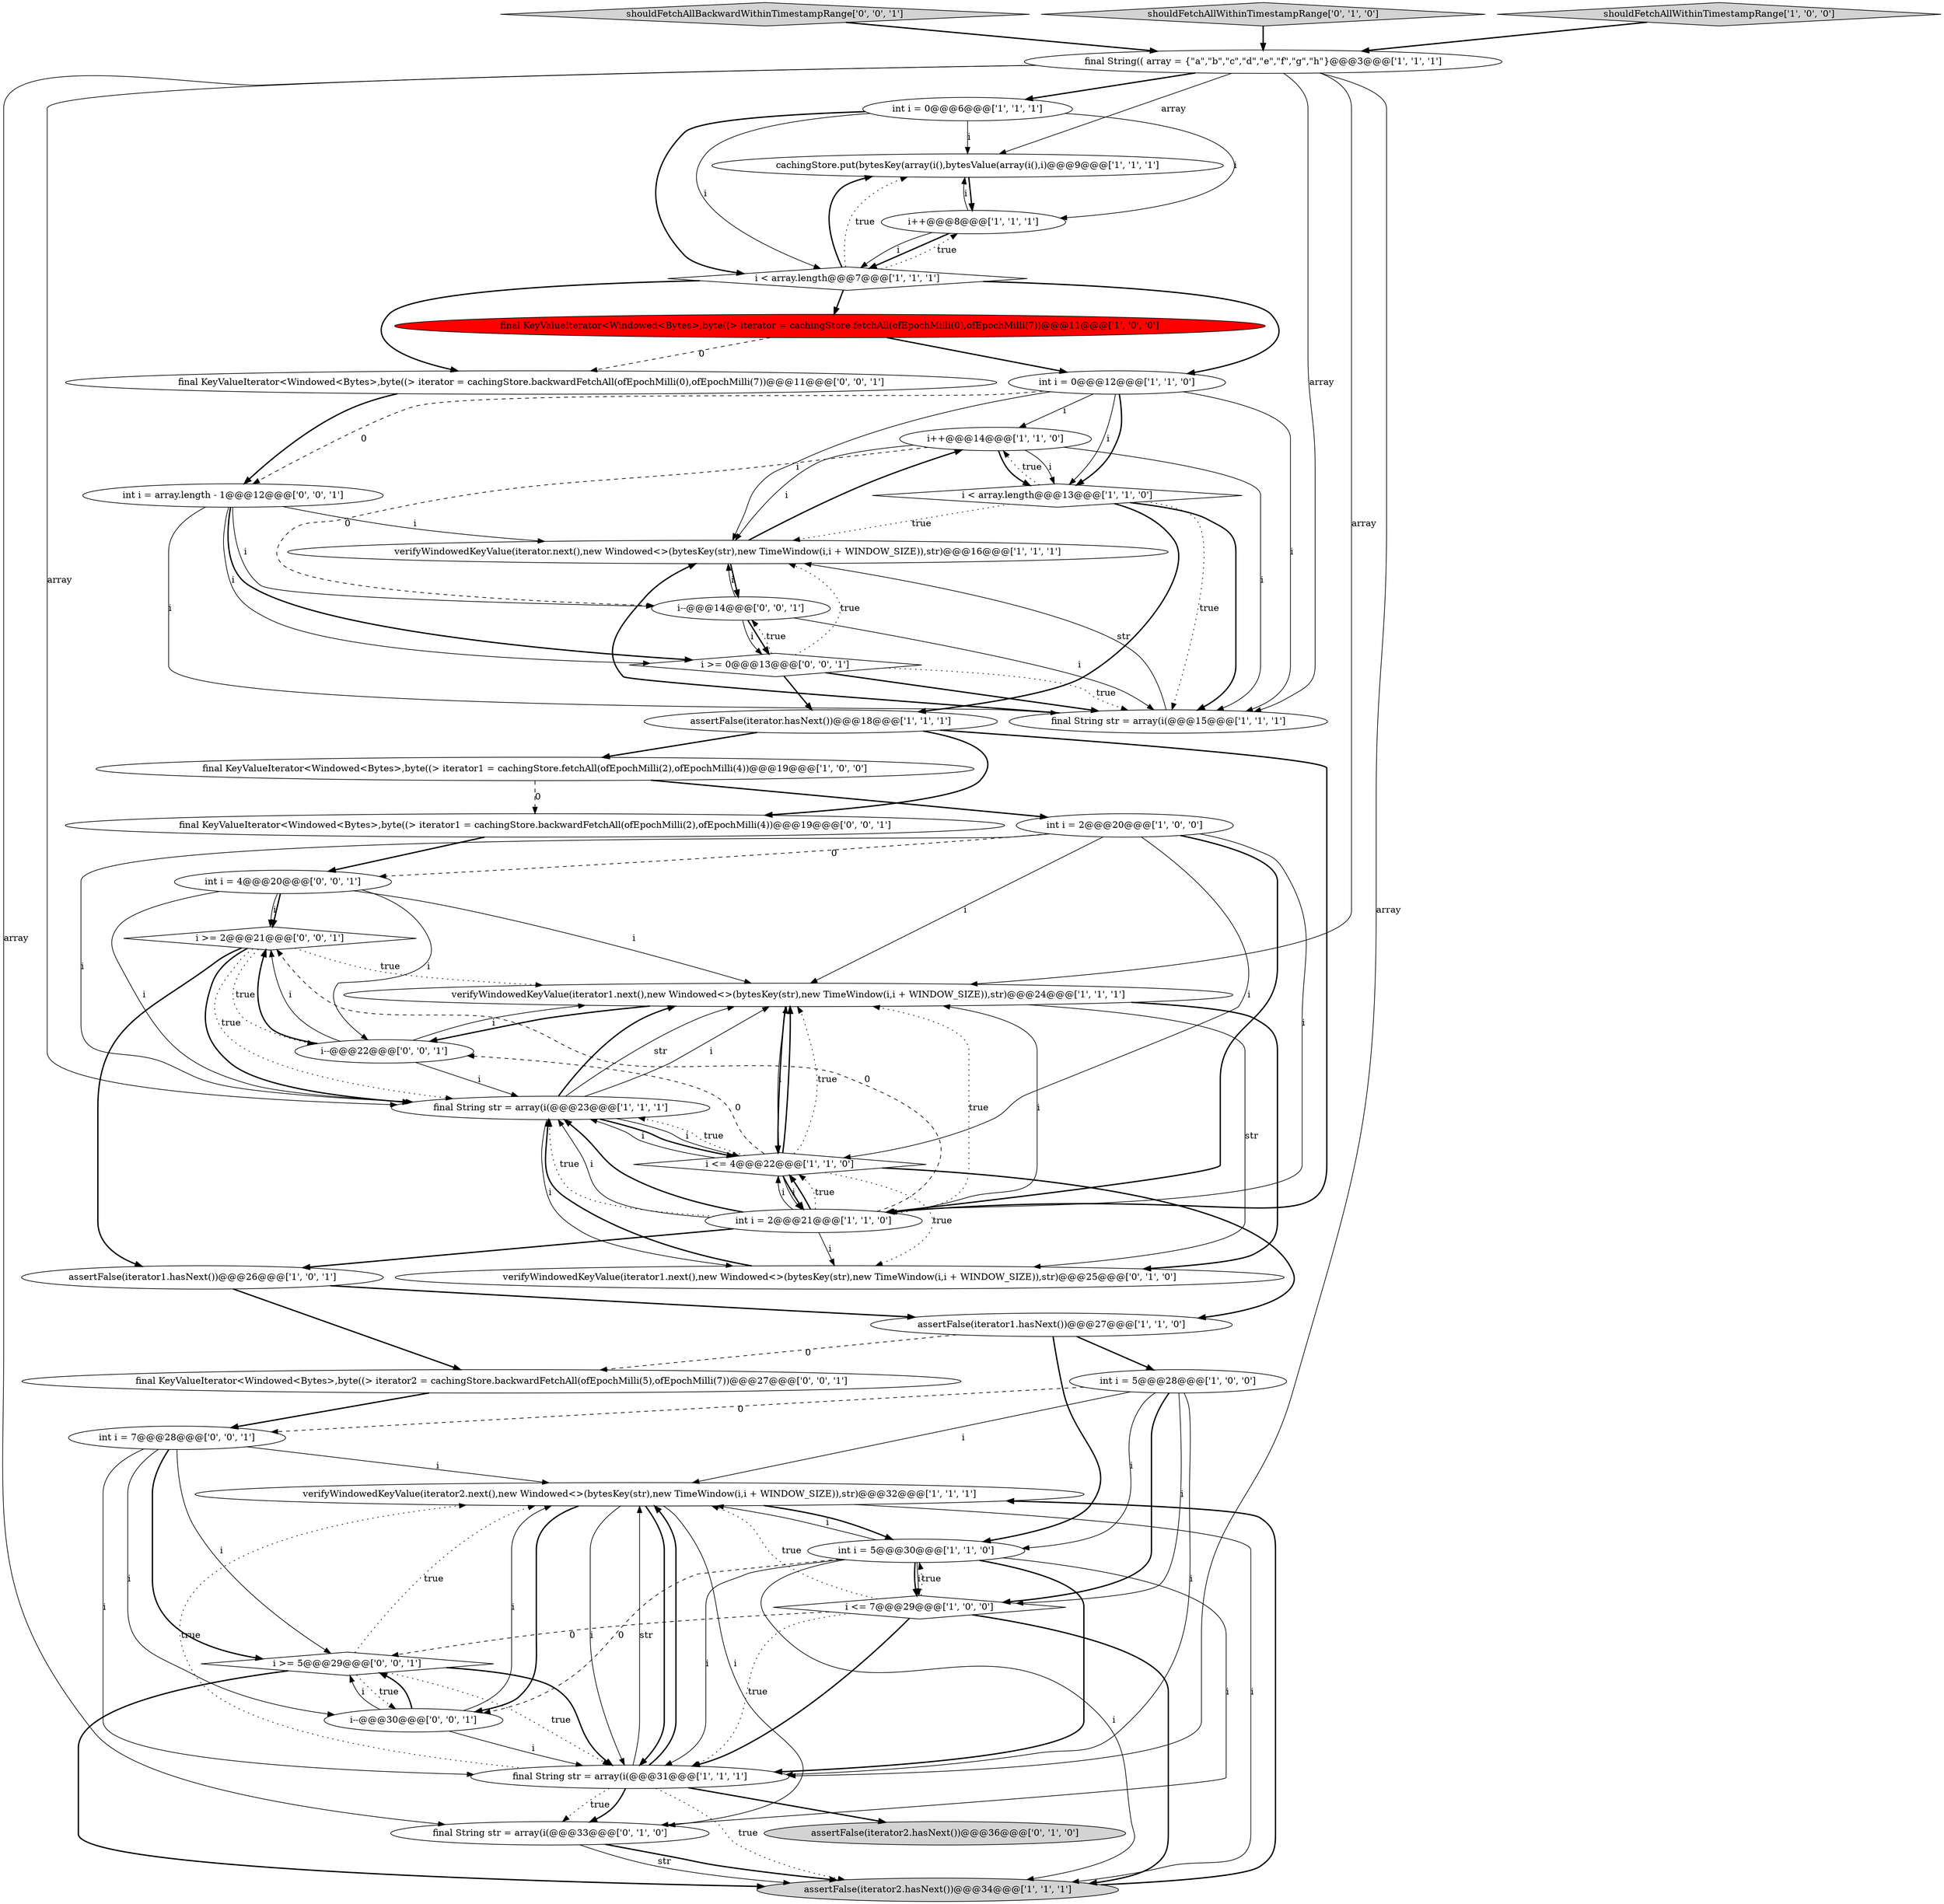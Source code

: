 digraph {
13 [style = filled, label = "i++@@@14@@@['1', '1', '0']", fillcolor = white, shape = ellipse image = "AAA0AAABBB1BBB"];
35 [style = filled, label = "i >= 2@@@21@@@['0', '0', '1']", fillcolor = white, shape = diamond image = "AAA0AAABBB3BBB"];
32 [style = filled, label = "shouldFetchAllBackwardWithinTimestampRange['0', '0', '1']", fillcolor = lightgray, shape = diamond image = "AAA0AAABBB3BBB"];
11 [style = filled, label = "verifyWindowedKeyValue(iterator1.next(),new Windowed<>(bytesKey(str),new TimeWindow(i,i + WINDOW_SIZE)),str)@@@24@@@['1', '1', '1']", fillcolor = white, shape = ellipse image = "AAA0AAABBB1BBB"];
0 [style = filled, label = "assertFalse(iterator.hasNext())@@@18@@@['1', '1', '1']", fillcolor = white, shape = ellipse image = "AAA0AAABBB1BBB"];
15 [style = filled, label = "i <= 7@@@29@@@['1', '0', '0']", fillcolor = white, shape = diamond image = "AAA0AAABBB1BBB"];
16 [style = filled, label = "verifyWindowedKeyValue(iterator2.next(),new Windowed<>(bytesKey(str),new TimeWindow(i,i + WINDOW_SIZE)),str)@@@32@@@['1', '1', '1']", fillcolor = white, shape = ellipse image = "AAA0AAABBB1BBB"];
4 [style = filled, label = "assertFalse(iterator1.hasNext())@@@26@@@['1', '0', '1']", fillcolor = white, shape = ellipse image = "AAA0AAABBB1BBB"];
33 [style = filled, label = "final KeyValueIterator<Windowed<Bytes>,byte((> iterator1 = cachingStore.backwardFetchAll(ofEpochMilli(2),ofEpochMilli(4))@@@19@@@['0', '0', '1']", fillcolor = white, shape = ellipse image = "AAA0AAABBB3BBB"];
38 [style = filled, label = "int i = 7@@@28@@@['0', '0', '1']", fillcolor = white, shape = ellipse image = "AAA0AAABBB3BBB"];
10 [style = filled, label = "verifyWindowedKeyValue(iterator.next(),new Windowed<>(bytesKey(str),new TimeWindow(i,i + WINDOW_SIZE)),str)@@@16@@@['1', '1', '1']", fillcolor = white, shape = ellipse image = "AAA0AAABBB1BBB"];
36 [style = filled, label = "int i = 4@@@20@@@['0', '0', '1']", fillcolor = white, shape = ellipse image = "AAA0AAABBB3BBB"];
40 [style = filled, label = "final KeyValueIterator<Windowed<Bytes>,byte((> iterator2 = cachingStore.backwardFetchAll(ofEpochMilli(5),ofEpochMilli(7))@@@27@@@['0', '0', '1']", fillcolor = white, shape = ellipse image = "AAA0AAABBB3BBB"];
1 [style = filled, label = "int i = 5@@@30@@@['1', '1', '0']", fillcolor = white, shape = ellipse image = "AAA0AAABBB1BBB"];
14 [style = filled, label = "i < array.length@@@7@@@['1', '1', '1']", fillcolor = white, shape = diamond image = "AAA0AAABBB1BBB"];
28 [style = filled, label = "shouldFetchAllWithinTimestampRange['0', '1', '0']", fillcolor = lightgray, shape = diamond image = "AAA0AAABBB2BBB"];
18 [style = filled, label = "int i = 2@@@21@@@['1', '1', '0']", fillcolor = white, shape = ellipse image = "AAA0AAABBB1BBB"];
9 [style = filled, label = "cachingStore.put(bytesKey(array(i(),bytesValue(array(i(),i)@@@9@@@['1', '1', '1']", fillcolor = white, shape = ellipse image = "AAA0AAABBB1BBB"];
41 [style = filled, label = "i >= 0@@@13@@@['0', '0', '1']", fillcolor = white, shape = diamond image = "AAA0AAABBB3BBB"];
5 [style = filled, label = "final String(( array = {\"a\",\"b\",\"c\",\"d\",\"e\",\"f\",\"g\",\"h\"}@@@3@@@['1', '1', '1']", fillcolor = white, shape = ellipse image = "AAA0AAABBB1BBB"];
6 [style = filled, label = "final String str = array(i(@@@23@@@['1', '1', '1']", fillcolor = white, shape = ellipse image = "AAA0AAABBB1BBB"];
37 [style = filled, label = "i--@@@30@@@['0', '0', '1']", fillcolor = white, shape = ellipse image = "AAA0AAABBB3BBB"];
39 [style = filled, label = "i--@@@22@@@['0', '0', '1']", fillcolor = white, shape = ellipse image = "AAA0AAABBB3BBB"];
20 [style = filled, label = "i < array.length@@@13@@@['1', '1', '0']", fillcolor = white, shape = diamond image = "AAA0AAABBB1BBB"];
7 [style = filled, label = "int i = 0@@@6@@@['1', '1', '1']", fillcolor = white, shape = ellipse image = "AAA0AAABBB1BBB"];
43 [style = filled, label = "i >= 5@@@29@@@['0', '0', '1']", fillcolor = white, shape = diamond image = "AAA0AAABBB3BBB"];
19 [style = filled, label = "int i = 0@@@12@@@['1', '1', '0']", fillcolor = white, shape = ellipse image = "AAA0AAABBB1BBB"];
2 [style = filled, label = "final String str = array(i(@@@31@@@['1', '1', '1']", fillcolor = white, shape = ellipse image = "AAA0AAABBB1BBB"];
21 [style = filled, label = "i <= 4@@@22@@@['1', '1', '0']", fillcolor = white, shape = diamond image = "AAA0AAABBB1BBB"];
8 [style = filled, label = "int i = 5@@@28@@@['1', '0', '0']", fillcolor = white, shape = ellipse image = "AAA0AAABBB1BBB"];
17 [style = filled, label = "i++@@@8@@@['1', '1', '1']", fillcolor = white, shape = ellipse image = "AAA0AAABBB1BBB"];
25 [style = filled, label = "assertFalse(iterator2.hasNext())@@@34@@@['1', '1', '1']", fillcolor = lightgray, shape = ellipse image = "AAA0AAABBB1BBB"];
26 [style = filled, label = "assertFalse(iterator1.hasNext())@@@27@@@['1', '1', '0']", fillcolor = white, shape = ellipse image = "AAA0AAABBB1BBB"];
12 [style = filled, label = "final KeyValueIterator<Windowed<Bytes>,byte((> iterator1 = cachingStore.fetchAll(ofEpochMilli(2),ofEpochMilli(4))@@@19@@@['1', '0', '0']", fillcolor = white, shape = ellipse image = "AAA0AAABBB1BBB"];
3 [style = filled, label = "int i = 2@@@20@@@['1', '0', '0']", fillcolor = white, shape = ellipse image = "AAA0AAABBB1BBB"];
34 [style = filled, label = "int i = array.length - 1@@@12@@@['0', '0', '1']", fillcolor = white, shape = ellipse image = "AAA0AAABBB3BBB"];
27 [style = filled, label = "assertFalse(iterator2.hasNext())@@@36@@@['0', '1', '0']", fillcolor = lightgray, shape = ellipse image = "AAA0AAABBB2BBB"];
31 [style = filled, label = "final KeyValueIterator<Windowed<Bytes>,byte((> iterator = cachingStore.backwardFetchAll(ofEpochMilli(0),ofEpochMilli(7))@@@11@@@['0', '0', '1']", fillcolor = white, shape = ellipse image = "AAA0AAABBB3BBB"];
24 [style = filled, label = "final String str = array(i(@@@15@@@['1', '1', '1']", fillcolor = white, shape = ellipse image = "AAA0AAABBB1BBB"];
22 [style = filled, label = "final KeyValueIterator<Windowed<Bytes>,byte((> iterator = cachingStore.fetchAll(ofEpochMilli(0),ofEpochMilli(7))@@@11@@@['1', '0', '0']", fillcolor = red, shape = ellipse image = "AAA1AAABBB1BBB"];
29 [style = filled, label = "verifyWindowedKeyValue(iterator1.next(),new Windowed<>(bytesKey(str),new TimeWindow(i,i + WINDOW_SIZE)),str)@@@25@@@['0', '1', '0']", fillcolor = white, shape = ellipse image = "AAA0AAABBB2BBB"];
42 [style = filled, label = "i--@@@14@@@['0', '0', '1']", fillcolor = white, shape = ellipse image = "AAA0AAABBB3BBB"];
23 [style = filled, label = "shouldFetchAllWithinTimestampRange['1', '0', '0']", fillcolor = lightgray, shape = diamond image = "AAA0AAABBB1BBB"];
30 [style = filled, label = "final String str = array(i(@@@33@@@['0', '1', '0']", fillcolor = white, shape = ellipse image = "AAA0AAABBB2BBB"];
41->0 [style = bold, label=""];
42->41 [style = bold, label=""];
16->37 [style = bold, label=""];
8->16 [style = solid, label="i"];
21->11 [style = dotted, label="true"];
8->15 [style = solid, label="i"];
15->25 [style = bold, label=""];
20->0 [style = bold, label=""];
1->30 [style = solid, label="i"];
11->29 [style = bold, label=""];
5->9 [style = solid, label="array"];
40->38 [style = bold, label=""];
21->18 [style = bold, label=""];
7->9 [style = solid, label="i"];
3->18 [style = bold, label=""];
7->14 [style = bold, label=""];
5->30 [style = solid, label="array"];
2->25 [style = dotted, label="true"];
19->20 [style = solid, label="i"];
19->34 [style = dashed, label="0"];
21->26 [style = bold, label=""];
29->6 [style = bold, label=""];
37->43 [style = bold, label=""];
7->17 [style = solid, label="i"];
19->24 [style = solid, label="i"];
17->14 [style = bold, label=""];
30->25 [style = solid, label="str"];
6->11 [style = bold, label=""];
36->39 [style = solid, label="i"];
1->2 [style = solid, label="i"];
41->10 [style = dotted, label="true"];
37->43 [style = solid, label="i"];
14->9 [style = bold, label=""];
20->13 [style = dotted, label="true"];
41->42 [style = dotted, label="true"];
1->25 [style = solid, label="i"];
37->16 [style = solid, label="i"];
42->24 [style = solid, label="i"];
8->2 [style = solid, label="i"];
2->16 [style = bold, label=""];
24->10 [style = bold, label=""];
13->42 [style = dashed, label="0"];
28->5 [style = bold, label=""];
16->2 [style = solid, label="i"];
20->24 [style = dotted, label="true"];
42->10 [style = solid, label="i"];
36->6 [style = solid, label="i"];
13->20 [style = solid, label="i"];
35->6 [style = dotted, label="true"];
3->36 [style = dashed, label="0"];
19->20 [style = bold, label=""];
15->2 [style = dotted, label="true"];
26->1 [style = bold, label=""];
21->29 [style = dotted, label="true"];
14->22 [style = bold, label=""];
41->24 [style = dotted, label="true"];
9->17 [style = bold, label=""];
3->21 [style = solid, label="i"];
42->41 [style = solid, label="i"];
15->16 [style = dotted, label="true"];
38->43 [style = solid, label="i"];
18->6 [style = dotted, label="true"];
18->11 [style = dotted, label="true"];
18->4 [style = bold, label=""];
5->2 [style = solid, label="array"];
21->11 [style = bold, label=""];
8->38 [style = dashed, label="0"];
39->35 [style = bold, label=""];
33->36 [style = bold, label=""];
5->6 [style = solid, label="array"];
20->10 [style = dotted, label="true"];
2->27 [style = bold, label=""];
5->7 [style = bold, label=""];
24->10 [style = solid, label="str"];
16->30 [style = solid, label="i"];
36->35 [style = bold, label=""];
26->40 [style = dashed, label="0"];
18->6 [style = solid, label="i"];
22->31 [style = dashed, label="0"];
21->6 [style = dotted, label="true"];
1->37 [style = dashed, label="0"];
12->33 [style = dashed, label="0"];
8->15 [style = bold, label=""];
23->5 [style = bold, label=""];
22->19 [style = bold, label=""];
38->2 [style = solid, label="i"];
19->10 [style = solid, label="i"];
6->21 [style = bold, label=""];
0->12 [style = bold, label=""];
11->21 [style = bold, label=""];
18->21 [style = dotted, label="true"];
34->42 [style = solid, label="i"];
15->43 [style = dashed, label="0"];
43->16 [style = dotted, label="true"];
14->19 [style = bold, label=""];
43->2 [style = bold, label=""];
26->8 [style = bold, label=""];
2->30 [style = dotted, label="true"];
17->14 [style = solid, label="i"];
25->16 [style = bold, label=""];
5->11 [style = solid, label="array"];
1->15 [style = solid, label="i"];
38->37 [style = solid, label="i"];
31->34 [style = bold, label=""];
3->18 [style = solid, label="i"];
21->39 [style = dashed, label="0"];
3->6 [style = solid, label="i"];
21->6 [style = solid, label="i"];
6->11 [style = solid, label="str"];
14->17 [style = dotted, label="true"];
13->10 [style = solid, label="i"];
6->21 [style = solid, label="i"];
19->13 [style = solid, label="i"];
39->11 [style = solid, label="i"];
10->13 [style = bold, label=""];
16->1 [style = bold, label=""];
18->6 [style = bold, label=""];
21->18 [style = solid, label="i"];
14->31 [style = bold, label=""];
18->11 [style = solid, label="i"];
13->24 [style = solid, label="i"];
0->18 [style = bold, label=""];
1->2 [style = bold, label=""];
12->3 [style = bold, label=""];
18->21 [style = bold, label=""];
36->35 [style = solid, label="i"];
11->29 [style = solid, label="str"];
38->43 [style = bold, label=""];
7->14 [style = solid, label="i"];
2->16 [style = dotted, label="true"];
35->39 [style = dotted, label="true"];
4->40 [style = bold, label=""];
32->5 [style = bold, label=""];
15->2 [style = bold, label=""];
41->24 [style = bold, label=""];
35->6 [style = bold, label=""];
39->35 [style = solid, label="i"];
43->2 [style = dotted, label="true"];
6->29 [style = solid, label="i"];
1->15 [style = bold, label=""];
5->24 [style = solid, label="array"];
2->16 [style = solid, label="str"];
4->26 [style = bold, label=""];
30->25 [style = bold, label=""];
18->29 [style = solid, label="i"];
34->41 [style = bold, label=""];
38->16 [style = solid, label="i"];
16->2 [style = bold, label=""];
37->2 [style = solid, label="i"];
34->41 [style = solid, label="i"];
17->9 [style = solid, label="i"];
35->4 [style = bold, label=""];
35->11 [style = dotted, label="true"];
18->35 [style = dashed, label="0"];
16->25 [style = solid, label="i"];
1->16 [style = solid, label="i"];
36->11 [style = solid, label="i"];
43->37 [style = dotted, label="true"];
34->10 [style = solid, label="i"];
39->6 [style = solid, label="i"];
0->33 [style = bold, label=""];
10->42 [style = bold, label=""];
6->11 [style = solid, label="i"];
15->1 [style = dotted, label="true"];
8->1 [style = solid, label="i"];
18->21 [style = solid, label="i"];
34->24 [style = solid, label="i"];
11->39 [style = bold, label=""];
3->11 [style = solid, label="i"];
14->9 [style = dotted, label="true"];
2->30 [style = bold, label=""];
20->24 [style = bold, label=""];
43->25 [style = bold, label=""];
21->11 [style = solid, label="i"];
13->20 [style = bold, label=""];
}
